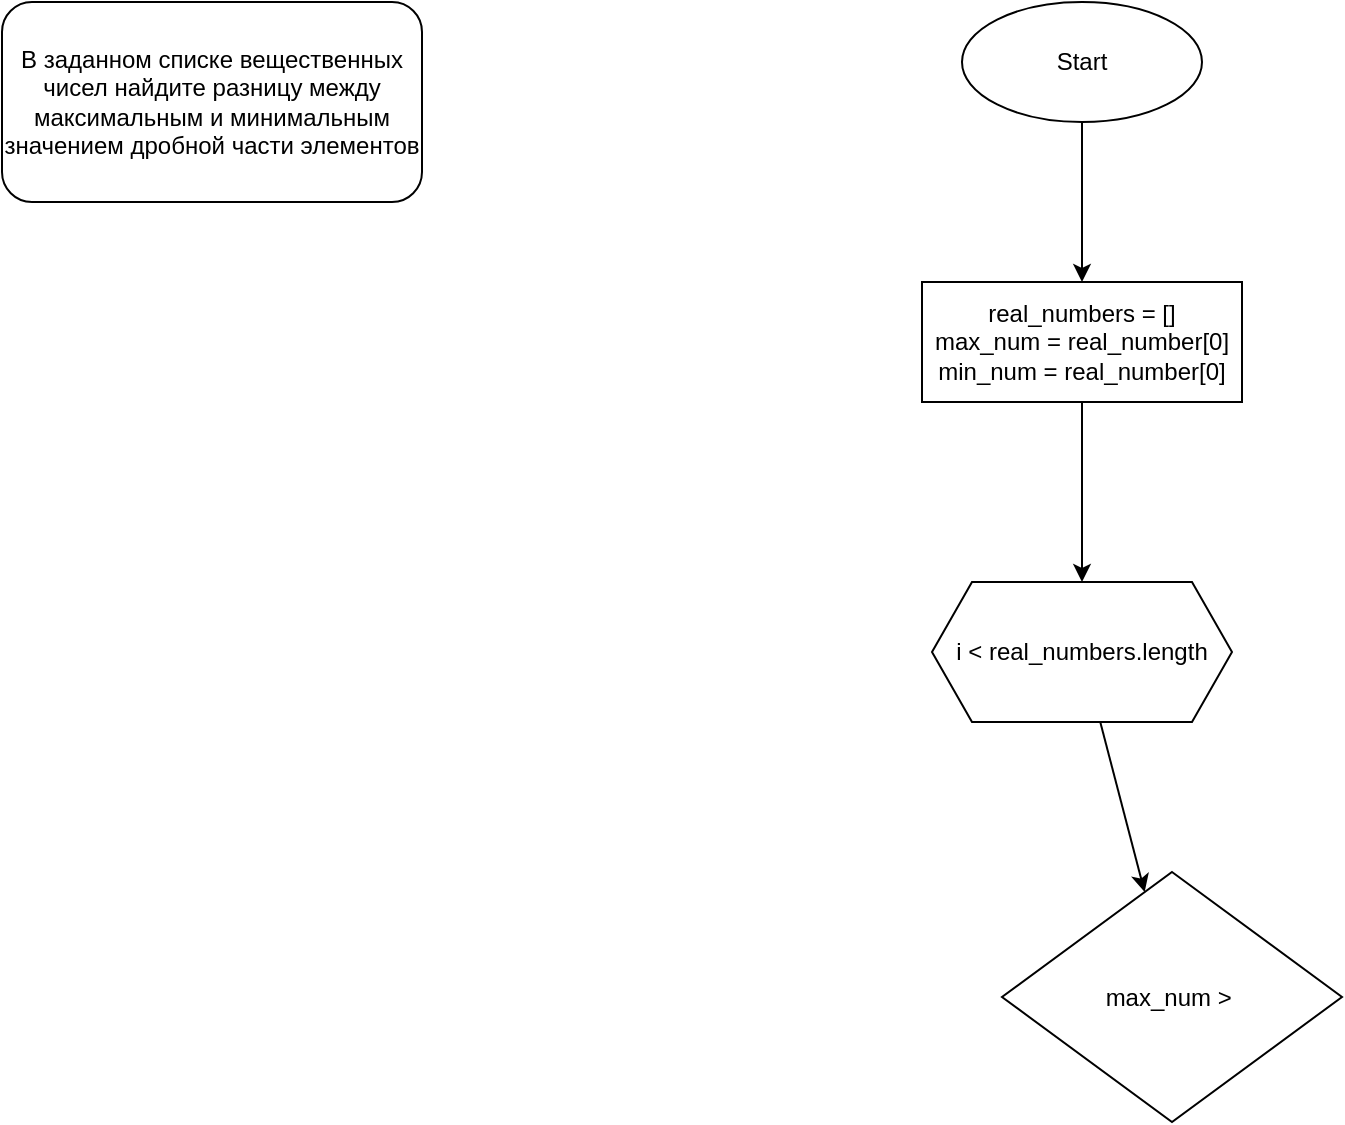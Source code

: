 <mxfile>
    <diagram id="jjHbtOa9dzXDZ9mio2m8" name="Page-1">
        <mxGraphModel dx="1240" dy="490" grid="1" gridSize="10" guides="1" tooltips="1" connect="1" arrows="1" fold="1" page="1" pageScale="1" pageWidth="1100" pageHeight="850" math="0" shadow="0">
            <root>
                <mxCell id="0"/>
                <mxCell id="1" parent="0"/>
                <mxCell id="3" value="В заданном списке вещественных чисел найдите разницу между максимальным и минимальным значением дробной части элементов" style="rounded=1;whiteSpace=wrap;html=1;" vertex="1" parent="1">
                    <mxGeometry x="10" y="10" width="210" height="100" as="geometry"/>
                </mxCell>
                <mxCell id="6" value="" style="edgeStyle=none;html=1;" edge="1" parent="1" source="4" target="5">
                    <mxGeometry relative="1" as="geometry"/>
                </mxCell>
                <mxCell id="4" value="Start" style="ellipse;whiteSpace=wrap;html=1;" vertex="1" parent="1">
                    <mxGeometry x="490" y="10" width="120" height="60" as="geometry"/>
                </mxCell>
                <mxCell id="8" value="" style="edgeStyle=none;html=1;" edge="1" parent="1" source="5" target="7">
                    <mxGeometry relative="1" as="geometry"/>
                </mxCell>
                <mxCell id="5" value="real_numbers = []&lt;br&gt;max_num = real_number[0]&lt;br&gt;min_num = real_number[0]" style="whiteSpace=wrap;html=1;" vertex="1" parent="1">
                    <mxGeometry x="470" y="150" width="160" height="60" as="geometry"/>
                </mxCell>
                <mxCell id="10" value="" style="edgeStyle=none;html=1;" edge="1" parent="1" source="7" target="9">
                    <mxGeometry relative="1" as="geometry"/>
                </mxCell>
                <mxCell id="7" value="i &amp;lt; real_numbers.length" style="shape=hexagon;perimeter=hexagonPerimeter2;whiteSpace=wrap;html=1;fixedSize=1;" vertex="1" parent="1">
                    <mxGeometry x="475" y="300" width="150" height="70" as="geometry"/>
                </mxCell>
                <mxCell id="9" value="max_num &amp;gt;&amp;nbsp;" style="rhombus;whiteSpace=wrap;html=1;" vertex="1" parent="1">
                    <mxGeometry x="510" y="445" width="170" height="125" as="geometry"/>
                </mxCell>
            </root>
        </mxGraphModel>
    </diagram>
</mxfile>